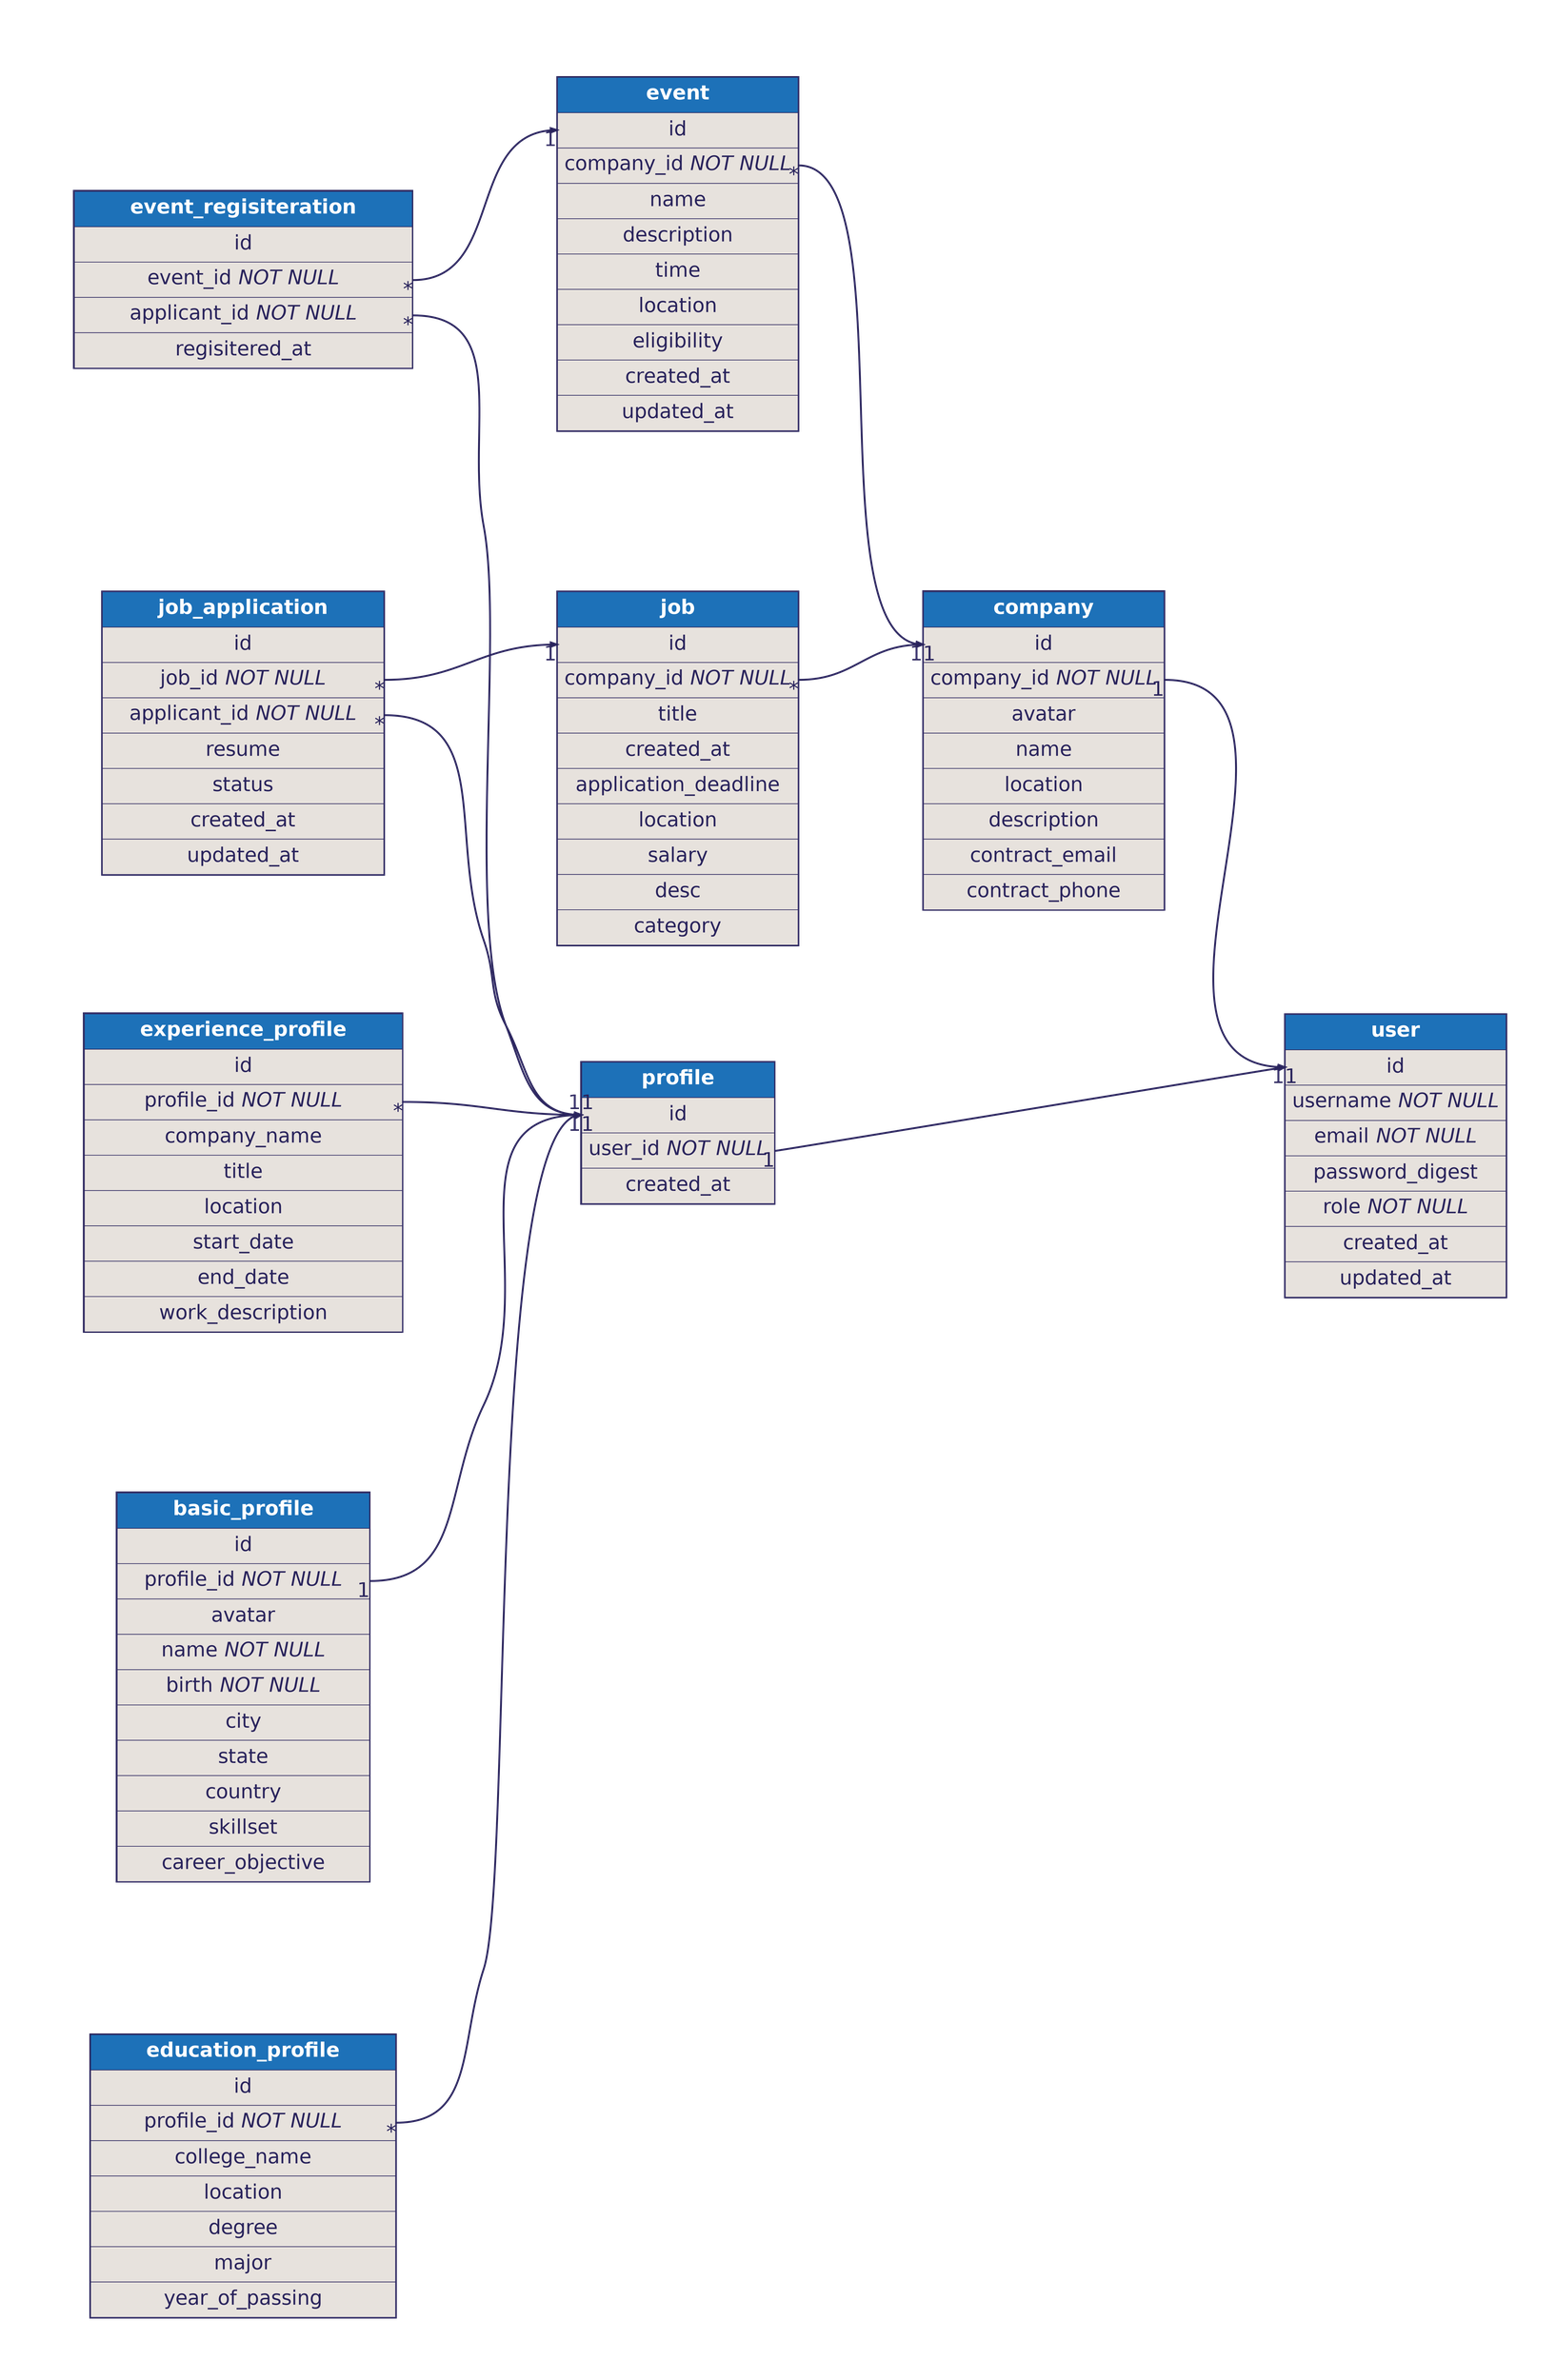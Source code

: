 digraph dbml {
      rankdir=LR;
      graph [fontname="helvetica", fontsize=32, fontcolor="#29235c", bgcolor="transparent"];
      node [penwidth=0, margin=0, fontname="helvetica", fontsize=32, fontcolor="#29235c"];
      edge [fontname="helvetica", fontsize=32, fontcolor="#29235c", color="#29235c"];

      
      
      "user" [id=user;label=<<TABLE BORDER="2" COLOR="#29235c" CELLBORDER="1" CELLSPACING="0" CELLPADDING="10" >
      <TR><TD PORT="f0" WIDTH="150" BGCOLOR="#1d71b8"><font color="#ffffff"><B>       user       </B></font></TD></TR>
<TR><TD PORT="f1" BGCOLOR="#e7e2dd">id</TD></TR>
<TR><TD PORT="f2" BGCOLOR="#e7e2dd">username <i>NOT NULL</i></TD></TR>
<TR><TD PORT="f3" BGCOLOR="#e7e2dd">email <i>NOT NULL</i></TD></TR>
<TR><TD PORT="f4" BGCOLOR="#e7e2dd">password_digest</TD></TR>
<TR><TD PORT="f5" BGCOLOR="#e7e2dd">role <i>NOT NULL</i></TD></TR>
<TR><TD PORT="f6" BGCOLOR="#e7e2dd">created_at</TD></TR>
<TR><TD PORT="f7" BGCOLOR="#e7e2dd">updated_at</TD></TR>
    </TABLE>>];
"profile" [id=profile;label=<<TABLE BORDER="2" COLOR="#29235c" CELLBORDER="1" CELLSPACING="0" CELLPADDING="10" >
      <TR><TD PORT="f0" WIDTH="150" BGCOLOR="#1d71b8"><font color="#ffffff"><B>       profile       </B></font></TD></TR>
<TR><TD PORT="f1" BGCOLOR="#e7e2dd">id</TD></TR>
<TR><TD PORT="f2" BGCOLOR="#e7e2dd">user_id <i>NOT NULL</i></TD></TR>
<TR><TD PORT="f3" BGCOLOR="#e7e2dd">created_at</TD></TR>
    </TABLE>>];
"basic_profile" [id=basic_profile;label=<<TABLE BORDER="2" COLOR="#29235c" CELLBORDER="1" CELLSPACING="0" CELLPADDING="10" >
      <TR><TD PORT="f0" WIDTH="150" BGCOLOR="#1d71b8"><font color="#ffffff"><B>       basic_profile       </B></font></TD></TR>
<TR><TD PORT="f1" BGCOLOR="#e7e2dd">id</TD></TR>
<TR><TD PORT="f2" BGCOLOR="#e7e2dd">profile_id <i>NOT NULL</i></TD></TR>
<TR><TD PORT="f3" BGCOLOR="#e7e2dd">avatar</TD></TR>
<TR><TD PORT="f4" BGCOLOR="#e7e2dd">name <i>NOT NULL</i></TD></TR>
<TR><TD PORT="f5" BGCOLOR="#e7e2dd">birth <i>NOT NULL</i></TD></TR>
<TR><TD PORT="f6" BGCOLOR="#e7e2dd">city</TD></TR>
<TR><TD PORT="f7" BGCOLOR="#e7e2dd">state</TD></TR>
<TR><TD PORT="f8" BGCOLOR="#e7e2dd">country</TD></TR>
<TR><TD PORT="f9" BGCOLOR="#e7e2dd">skillset</TD></TR>
<TR><TD PORT="f10" BGCOLOR="#e7e2dd">career_objective</TD></TR>
    </TABLE>>];
"education_profile" [id=education_profile;label=<<TABLE BORDER="2" COLOR="#29235c" CELLBORDER="1" CELLSPACING="0" CELLPADDING="10" >
      <TR><TD PORT="f0" WIDTH="150" BGCOLOR="#1d71b8"><font color="#ffffff"><B>       education_profile       </B></font></TD></TR>
<TR><TD PORT="f1" BGCOLOR="#e7e2dd">id</TD></TR>
<TR><TD PORT="f2" BGCOLOR="#e7e2dd">profile_id <i>NOT NULL</i></TD></TR>
<TR><TD PORT="f3" BGCOLOR="#e7e2dd">college_name</TD></TR>
<TR><TD PORT="f4" BGCOLOR="#e7e2dd">location</TD></TR>
<TR><TD PORT="f5" BGCOLOR="#e7e2dd">degree</TD></TR>
<TR><TD PORT="f6" BGCOLOR="#e7e2dd">major</TD></TR>
<TR><TD PORT="f7" BGCOLOR="#e7e2dd">year_of_passing</TD></TR>
    </TABLE>>];
"experience_profile" [id=experience_profile;label=<<TABLE BORDER="2" COLOR="#29235c" CELLBORDER="1" CELLSPACING="0" CELLPADDING="10" >
      <TR><TD PORT="f0" WIDTH="150" BGCOLOR="#1d71b8"><font color="#ffffff"><B>       experience_profile       </B></font></TD></TR>
<TR><TD PORT="f1" BGCOLOR="#e7e2dd">id</TD></TR>
<TR><TD PORT="f2" BGCOLOR="#e7e2dd">profile_id <i>NOT NULL</i></TD></TR>
<TR><TD PORT="f3" BGCOLOR="#e7e2dd">company_name</TD></TR>
<TR><TD PORT="f4" BGCOLOR="#e7e2dd">title</TD></TR>
<TR><TD PORT="f5" BGCOLOR="#e7e2dd">location</TD></TR>
<TR><TD PORT="f6" BGCOLOR="#e7e2dd">start_date</TD></TR>
<TR><TD PORT="f7" BGCOLOR="#e7e2dd">end_date</TD></TR>
<TR><TD PORT="f8" BGCOLOR="#e7e2dd">work_description</TD></TR>
    </TABLE>>];
"company" [id=company;label=<<TABLE BORDER="2" COLOR="#29235c" CELLBORDER="1" CELLSPACING="0" CELLPADDING="10" >
      <TR><TD PORT="f0" WIDTH="150" BGCOLOR="#1d71b8"><font color="#ffffff"><B>       company       </B></font></TD></TR>
<TR><TD PORT="f1" BGCOLOR="#e7e2dd">id</TD></TR>
<TR><TD PORT="f2" BGCOLOR="#e7e2dd">company_id <i>NOT NULL</i></TD></TR>
<TR><TD PORT="f3" BGCOLOR="#e7e2dd">avatar</TD></TR>
<TR><TD PORT="f4" BGCOLOR="#e7e2dd">name</TD></TR>
<TR><TD PORT="f5" BGCOLOR="#e7e2dd">location</TD></TR>
<TR><TD PORT="f6" BGCOLOR="#e7e2dd">description</TD></TR>
<TR><TD PORT="f7" BGCOLOR="#e7e2dd">contract_email</TD></TR>
<TR><TD PORT="f8" BGCOLOR="#e7e2dd">contract_phone</TD></TR>
    </TABLE>>];
"job" [id=job;label=<<TABLE BORDER="2" COLOR="#29235c" CELLBORDER="1" CELLSPACING="0" CELLPADDING="10" >
      <TR><TD PORT="f0" WIDTH="150" BGCOLOR="#1d71b8"><font color="#ffffff"><B>       job       </B></font></TD></TR>
<TR><TD PORT="f1" BGCOLOR="#e7e2dd">id</TD></TR>
<TR><TD PORT="f2" BGCOLOR="#e7e2dd">company_id <i>NOT NULL</i></TD></TR>
<TR><TD PORT="f3" BGCOLOR="#e7e2dd">title</TD></TR>
<TR><TD PORT="f4" BGCOLOR="#e7e2dd">created_at</TD></TR>
<TR><TD PORT="f5" BGCOLOR="#e7e2dd">application_deadline</TD></TR>
<TR><TD PORT="f6" BGCOLOR="#e7e2dd">location</TD></TR>
<TR><TD PORT="f7" BGCOLOR="#e7e2dd">salary</TD></TR>
<TR><TD PORT="f8" BGCOLOR="#e7e2dd">desc</TD></TR>
<TR><TD PORT="f9" BGCOLOR="#e7e2dd">category</TD></TR>
    </TABLE>>];
"job_application" [id=job_application;label=<<TABLE BORDER="2" COLOR="#29235c" CELLBORDER="1" CELLSPACING="0" CELLPADDING="10" >
      <TR><TD PORT="f0" WIDTH="150" BGCOLOR="#1d71b8"><font color="#ffffff"><B>       job_application       </B></font></TD></TR>
<TR><TD PORT="f1" BGCOLOR="#e7e2dd">id</TD></TR>
<TR><TD PORT="f2" BGCOLOR="#e7e2dd">job_id <i>NOT NULL</i></TD></TR>
<TR><TD PORT="f3" BGCOLOR="#e7e2dd">applicant_id <i>NOT NULL</i></TD></TR>
<TR><TD PORT="f4" BGCOLOR="#e7e2dd">resume</TD></TR>
<TR><TD PORT="f5" BGCOLOR="#e7e2dd">status</TD></TR>
<TR><TD PORT="f6" BGCOLOR="#e7e2dd">created_at</TD></TR>
<TR><TD PORT="f7" BGCOLOR="#e7e2dd">updated_at</TD></TR>
    </TABLE>>];
"event" [id=event;label=<<TABLE BORDER="2" COLOR="#29235c" CELLBORDER="1" CELLSPACING="0" CELLPADDING="10" >
      <TR><TD PORT="f0" WIDTH="150" BGCOLOR="#1d71b8"><font color="#ffffff"><B>       event       </B></font></TD></TR>
<TR><TD PORT="f1" BGCOLOR="#e7e2dd">id</TD></TR>
<TR><TD PORT="f2" BGCOLOR="#e7e2dd">company_id <i>NOT NULL</i></TD></TR>
<TR><TD PORT="f3" BGCOLOR="#e7e2dd">name</TD></TR>
<TR><TD PORT="f4" BGCOLOR="#e7e2dd">description</TD></TR>
<TR><TD PORT="f5" BGCOLOR="#e7e2dd">time</TD></TR>
<TR><TD PORT="f6" BGCOLOR="#e7e2dd">location</TD></TR>
<TR><TD PORT="f7" BGCOLOR="#e7e2dd">eligibility</TD></TR>
<TR><TD PORT="f8" BGCOLOR="#e7e2dd">created_at</TD></TR>
<TR><TD PORT="f9" BGCOLOR="#e7e2dd">updated_at</TD></TR>
    </TABLE>>];
"event_regisiteration" [id=event_regisiteration;label=<<TABLE BORDER="2" COLOR="#29235c" CELLBORDER="1" CELLSPACING="0" CELLPADDING="10" >
      <TR><TD PORT="f0" WIDTH="150" BGCOLOR="#1d71b8"><font color="#ffffff"><B>       event_regisiteration       </B></font></TD></TR>
<TR><TD PORT="f1" BGCOLOR="#e7e2dd">id</TD></TR>
<TR><TD PORT="f2" BGCOLOR="#e7e2dd">event_id <i>NOT NULL</i></TD></TR>
<TR><TD PORT="f3" BGCOLOR="#e7e2dd">applicant_id <i>NOT NULL</i></TD></TR>
<TR><TD PORT="f4" BGCOLOR="#e7e2dd">regisitered_at</TD></TR>
    </TABLE>>];
    
      profile:f0 -> user:f0 [style=invis, weight=100, color=red]
    profile:f2:e -> user:f1:w [penwidth=3, color="#29235c", headlabel="1", taillabel="1", arrowhead="normal", arrowtail="none"]
basic_profile:f0 -> profile:f0 [style=invis, weight=100, color=red]
    basic_profile:f2:e -> profile:f1:w [penwidth=3, color="#29235c", headlabel="1", taillabel="1", arrowhead="normal", arrowtail="none"]
education_profile:f0 -> profile:f0 [style=invis, weight=100, color=red]
    education_profile:f2:e -> profile:f1:w [penwidth=3, color="#29235c", headlabel="1", taillabel="*", arrowhead="normal", arrowtail="none"]
experience_profile:f0 -> profile:f0 [style=invis, weight=100, color=red]
    experience_profile:f2:e -> profile:f1:w [penwidth=3, color="#29235c", headlabel="1", taillabel="*", arrowhead="normal", arrowtail="none"]
company:f0 -> user:f0 [style=invis, weight=100, color=red]
    company:f2:e -> user:f1:w [penwidth=3, color="#29235c", headlabel="1", taillabel="1", arrowhead="normal", arrowtail="none"]
job:f0 -> company:f0 [style=invis, weight=100, color=red]
    job:f2:e -> company:f1:w [penwidth=3, color="#29235c", headlabel="1", taillabel="*", arrowhead="normal", arrowtail="none"]
job_application:f0 -> job:f0 [style=invis, weight=100, color=red]
    job_application:f2:e -> job:f1:w [penwidth=3, color="#29235c", headlabel="1", taillabel="*", arrowhead="normal", arrowtail="none"]
job_application:f0 -> profile:f0 [style=invis, weight=100, color=red]
    job_application:f3:e -> profile:f1:w [penwidth=3, color="#29235c", headlabel="1", taillabel="*", arrowhead="normal", arrowtail="none"]
event:f0 -> company:f0 [style=invis, weight=100, color=red]
    event:f2:e -> company:f1:w [penwidth=3, color="#29235c", headlabel="1", taillabel="*", arrowhead="normal", arrowtail="none"]
event_regisiteration:f0 -> event:f0 [style=invis, weight=100, color=red]
    event_regisiteration:f2:e -> event:f1:w [penwidth=3, color="#29235c", headlabel="1", taillabel="*", arrowhead="normal", arrowtail="none"]
event_regisiteration:f0 -> profile:f0 [style=invis, weight=100, color=red]
    event_regisiteration:f3:e -> profile:f1:w [penwidth=3, color="#29235c", headlabel="1", taillabel="*", arrowhead="normal", arrowtail="none"]
    }